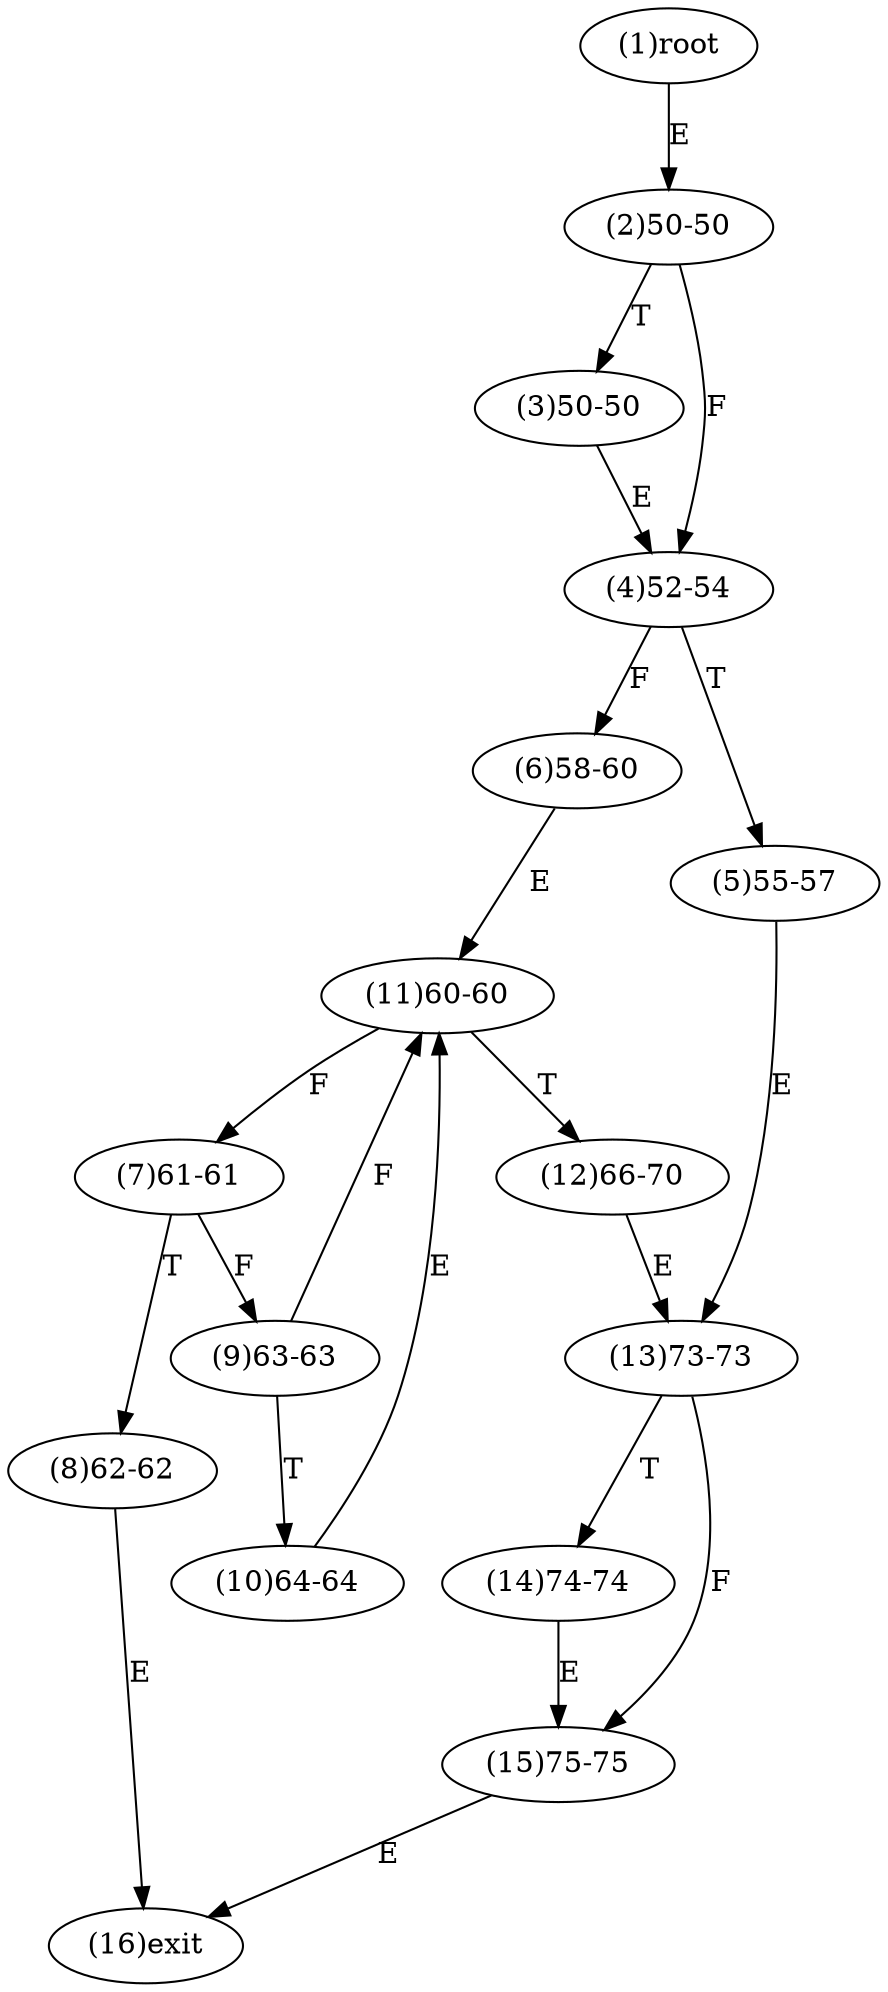 digraph "" { 
1[ label="(1)root"];
2[ label="(2)50-50"];
3[ label="(3)50-50"];
4[ label="(4)52-54"];
5[ label="(5)55-57"];
6[ label="(6)58-60"];
7[ label="(7)61-61"];
8[ label="(8)62-62"];
9[ label="(9)63-63"];
10[ label="(10)64-64"];
11[ label="(11)60-60"];
12[ label="(12)66-70"];
13[ label="(13)73-73"];
14[ label="(14)74-74"];
15[ label="(15)75-75"];
16[ label="(16)exit"];
1->2[ label="E"];
2->4[ label="F"];
2->3[ label="T"];
3->4[ label="E"];
4->6[ label="F"];
4->5[ label="T"];
5->13[ label="E"];
6->11[ label="E"];
7->9[ label="F"];
7->8[ label="T"];
8->16[ label="E"];
9->11[ label="F"];
9->10[ label="T"];
10->11[ label="E"];
11->7[ label="F"];
11->12[ label="T"];
12->13[ label="E"];
13->15[ label="F"];
13->14[ label="T"];
14->15[ label="E"];
15->16[ label="E"];
}